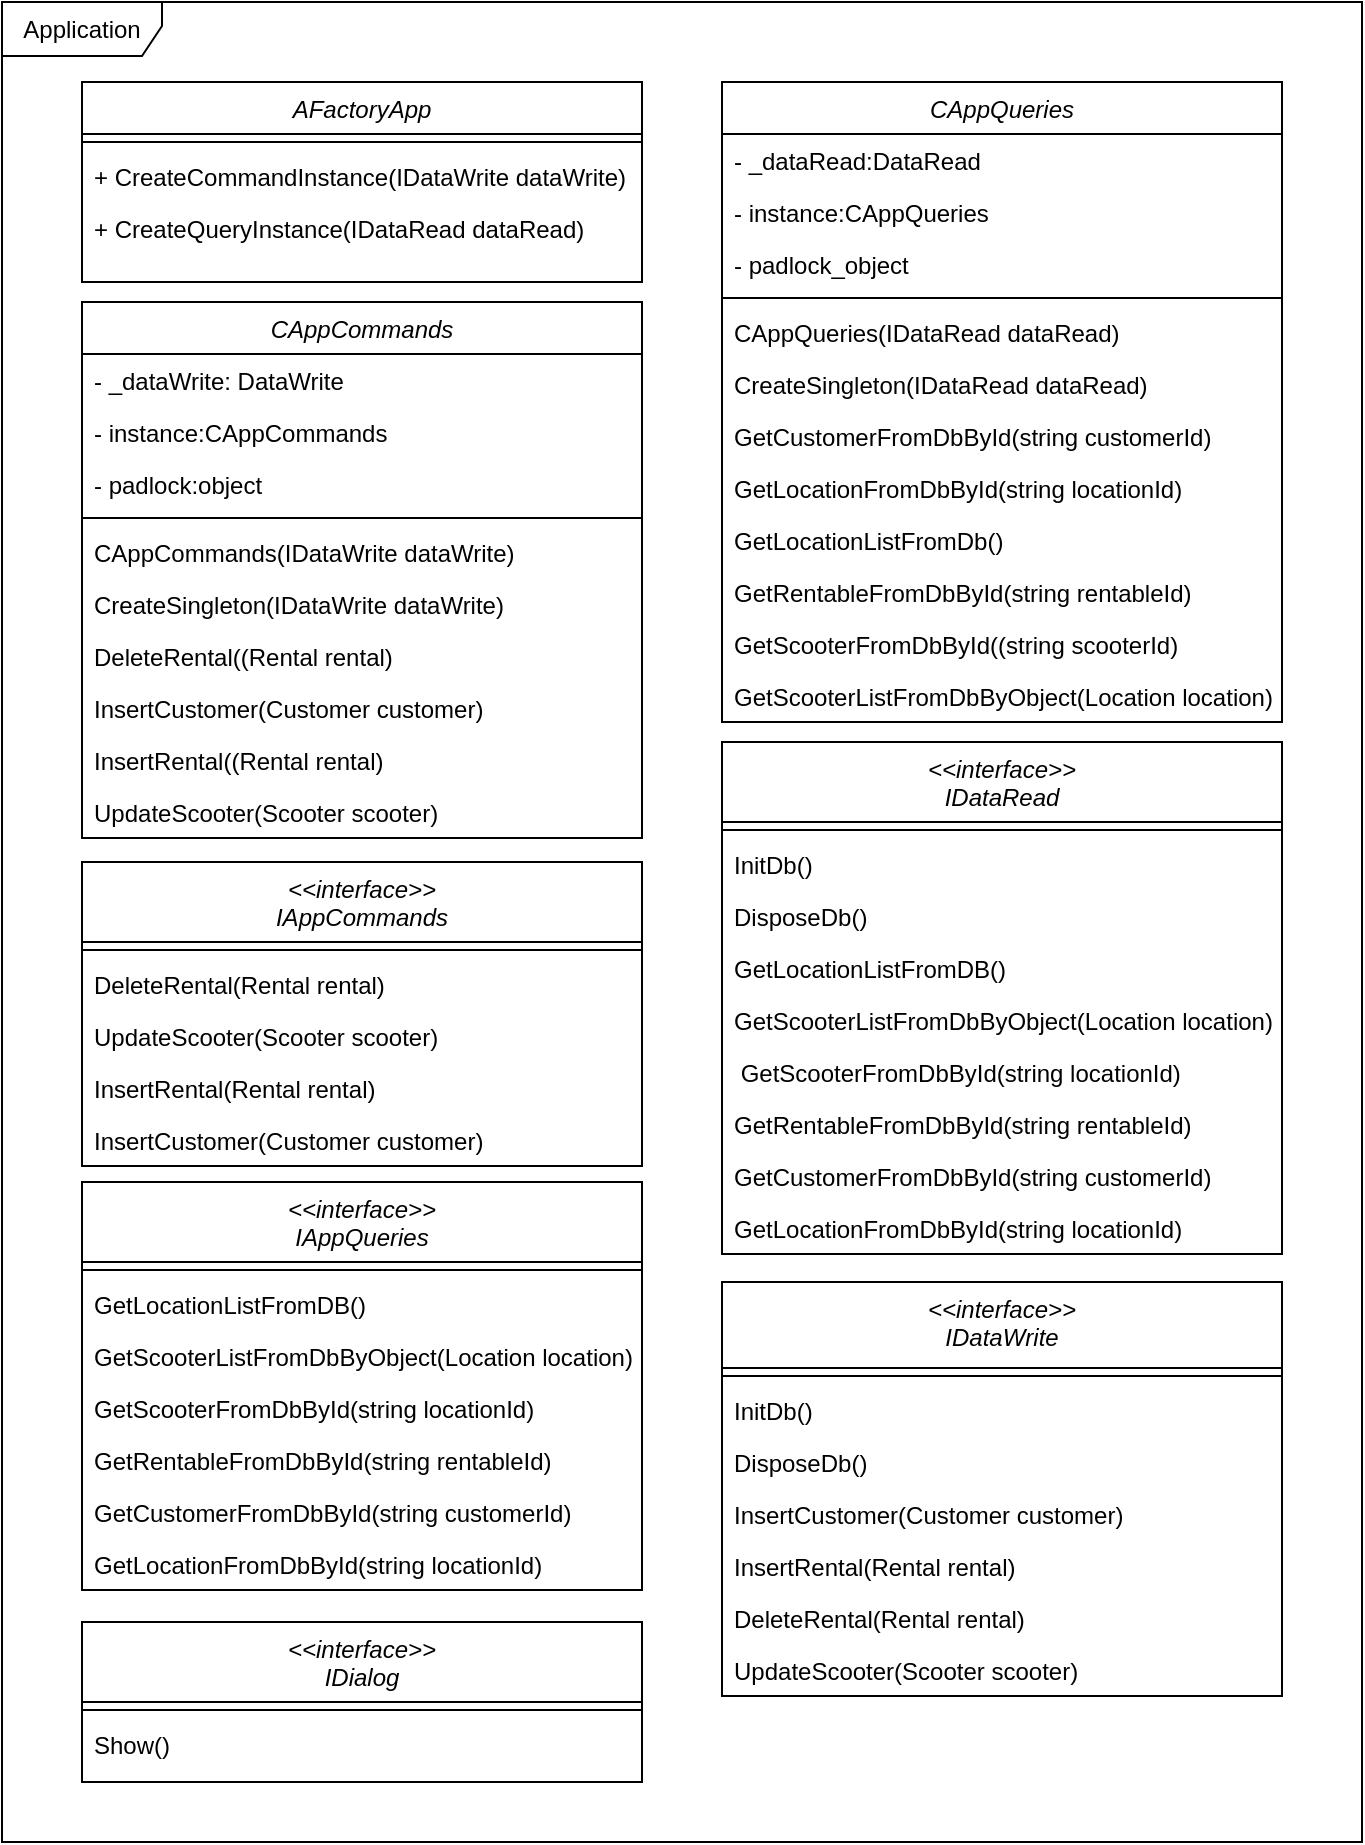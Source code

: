 <mxfile version="16.5.1" type="device"><diagram id="C5RBs43oDa-KdzZeNtuy" name="Page-1"><mxGraphModel dx="1550" dy="948" grid="1" gridSize="10" guides="1" tooltips="1" connect="1" arrows="1" fold="1" page="1" pageScale="1" pageWidth="827" pageHeight="1169" math="0" shadow="0"><root><mxCell id="WIyWlLk6GJQsqaUBKTNV-0"/><mxCell id="WIyWlLk6GJQsqaUBKTNV-1" parent="WIyWlLk6GJQsqaUBKTNV-0"/><mxCell id="zkfFHV4jXpPFQw0GAbJ--0" value="&lt;&lt;interface&gt;&gt;&#10;IDataRead" style="swimlane;fontStyle=2;align=center;verticalAlign=top;childLayout=stackLayout;horizontal=1;startSize=40;horizontalStack=0;resizeParent=1;resizeLast=0;collapsible=1;marginBottom=0;rounded=0;shadow=0;strokeWidth=1;" parent="WIyWlLk6GJQsqaUBKTNV-1" vertex="1"><mxGeometry x="360" y="370" width="280" height="256" as="geometry"><mxRectangle x="230" y="140" width="160" height="26" as="alternateBounds"/></mxGeometry></mxCell><mxCell id="zkfFHV4jXpPFQw0GAbJ--4" value="" style="line;html=1;strokeWidth=1;align=left;verticalAlign=middle;spacingTop=-1;spacingLeft=3;spacingRight=3;rotatable=0;labelPosition=right;points=[];portConstraint=eastwest;" parent="zkfFHV4jXpPFQw0GAbJ--0" vertex="1"><mxGeometry y="40" width="280" height="8" as="geometry"/></mxCell><mxCell id="zkfFHV4jXpPFQw0GAbJ--5" value="InitDb()" style="text;align=left;verticalAlign=top;spacingLeft=4;spacingRight=4;overflow=hidden;rotatable=0;points=[[0,0.5],[1,0.5]];portConstraint=eastwest;" parent="zkfFHV4jXpPFQw0GAbJ--0" vertex="1"><mxGeometry y="48" width="280" height="26" as="geometry"/></mxCell><mxCell id="2GCp_JfbpXAyJiQi5kb_-14" value="DisposeDb()" style="text;align=left;verticalAlign=top;spacingLeft=4;spacingRight=4;overflow=hidden;rotatable=0;points=[[0,0.5],[1,0.5]];portConstraint=eastwest;" vertex="1" parent="zkfFHV4jXpPFQw0GAbJ--0"><mxGeometry y="74" width="280" height="26" as="geometry"/></mxCell><mxCell id="2GCp_JfbpXAyJiQi5kb_-15" value="GetLocationListFromDB()" style="text;align=left;verticalAlign=top;spacingLeft=4;spacingRight=4;overflow=hidden;rotatable=0;points=[[0,0.5],[1,0.5]];portConstraint=eastwest;" vertex="1" parent="zkfFHV4jXpPFQw0GAbJ--0"><mxGeometry y="100" width="280" height="26" as="geometry"/></mxCell><mxCell id="2GCp_JfbpXAyJiQi5kb_-16" value="GetScooterListFromDbByObject(Location location)" style="text;align=left;verticalAlign=top;spacingLeft=4;spacingRight=4;overflow=hidden;rotatable=0;points=[[0,0.5],[1,0.5]];portConstraint=eastwest;" vertex="1" parent="zkfFHV4jXpPFQw0GAbJ--0"><mxGeometry y="126" width="280" height="26" as="geometry"/></mxCell><mxCell id="2GCp_JfbpXAyJiQi5kb_-17" value=" GetScooterFromDbById(string locationId)" style="text;align=left;verticalAlign=top;spacingLeft=4;spacingRight=4;overflow=hidden;rotatable=0;points=[[0,0.5],[1,0.5]];portConstraint=eastwest;" vertex="1" parent="zkfFHV4jXpPFQw0GAbJ--0"><mxGeometry y="152" width="280" height="26" as="geometry"/></mxCell><mxCell id="2GCp_JfbpXAyJiQi5kb_-18" value="GetRentableFromDbById(string rentableId)" style="text;align=left;verticalAlign=top;spacingLeft=4;spacingRight=4;overflow=hidden;rotatable=0;points=[[0,0.5],[1,0.5]];portConstraint=eastwest;" vertex="1" parent="zkfFHV4jXpPFQw0GAbJ--0"><mxGeometry y="178" width="280" height="26" as="geometry"/></mxCell><mxCell id="2GCp_JfbpXAyJiQi5kb_-19" value="GetCustomerFromDbById(string customerId)" style="text;align=left;verticalAlign=top;spacingLeft=4;spacingRight=4;overflow=hidden;rotatable=0;points=[[0,0.5],[1,0.5]];portConstraint=eastwest;" vertex="1" parent="zkfFHV4jXpPFQw0GAbJ--0"><mxGeometry y="204" width="280" height="26" as="geometry"/></mxCell><mxCell id="2GCp_JfbpXAyJiQi5kb_-20" value="GetLocationFromDbById(string locationId)" style="text;align=left;verticalAlign=top;spacingLeft=4;spacingRight=4;overflow=hidden;rotatable=0;points=[[0,0.5],[1,0.5]];portConstraint=eastwest;" vertex="1" parent="zkfFHV4jXpPFQw0GAbJ--0"><mxGeometry y="230" width="280" height="26" as="geometry"/></mxCell><mxCell id="UpxQK8jyaF3bZP_mOwA_-0" value="AFactoryApp" style="swimlane;fontStyle=2;align=center;verticalAlign=top;childLayout=stackLayout;horizontal=1;startSize=26;horizontalStack=0;resizeParent=1;resizeLast=0;collapsible=1;marginBottom=0;rounded=0;shadow=0;strokeWidth=1;" parent="WIyWlLk6GJQsqaUBKTNV-1" vertex="1"><mxGeometry x="40" y="40" width="280" height="100" as="geometry"><mxRectangle x="230" y="140" width="160" height="26" as="alternateBounds"/></mxGeometry></mxCell><mxCell id="UpxQK8jyaF3bZP_mOwA_-4" value="" style="line;html=1;strokeWidth=1;align=left;verticalAlign=middle;spacingTop=-1;spacingLeft=3;spacingRight=3;rotatable=0;labelPosition=right;points=[];portConstraint=eastwest;" parent="UpxQK8jyaF3bZP_mOwA_-0" vertex="1"><mxGeometry y="26" width="280" height="8" as="geometry"/></mxCell><mxCell id="UpxQK8jyaF3bZP_mOwA_-5" value="+ CreateCommandInstance(IDataWrite dataWrite)" style="text;align=left;verticalAlign=top;spacingLeft=4;spacingRight=4;overflow=hidden;rotatable=0;points=[[0,0.5],[1,0.5]];portConstraint=eastwest;" parent="UpxQK8jyaF3bZP_mOwA_-0" vertex="1"><mxGeometry y="34" width="280" height="26" as="geometry"/></mxCell><mxCell id="2GCp_JfbpXAyJiQi5kb_-0" value="+ CreateQueryInstance(IDataRead dataRead)" style="text;align=left;verticalAlign=top;spacingLeft=4;spacingRight=4;overflow=hidden;rotatable=0;points=[[0,0.5],[1,0.5]];portConstraint=eastwest;" vertex="1" parent="UpxQK8jyaF3bZP_mOwA_-0"><mxGeometry y="60" width="280" height="26" as="geometry"/></mxCell><mxCell id="UpxQK8jyaF3bZP_mOwA_-6" value="&lt;&lt;interface&gt;&gt;&#10;IAppCommands" style="swimlane;fontStyle=2;align=center;verticalAlign=top;childLayout=stackLayout;horizontal=1;startSize=40;horizontalStack=0;resizeParent=1;resizeLast=0;collapsible=1;marginBottom=0;rounded=0;shadow=0;strokeWidth=1;" parent="WIyWlLk6GJQsqaUBKTNV-1" vertex="1"><mxGeometry x="40" y="430" width="280" height="152" as="geometry"><mxRectangle x="230" y="140" width="160" height="26" as="alternateBounds"/></mxGeometry></mxCell><mxCell id="UpxQK8jyaF3bZP_mOwA_-10" value="" style="line;html=1;strokeWidth=1;align=left;verticalAlign=middle;spacingTop=-1;spacingLeft=3;spacingRight=3;rotatable=0;labelPosition=right;points=[];portConstraint=eastwest;" parent="UpxQK8jyaF3bZP_mOwA_-6" vertex="1"><mxGeometry y="40" width="280" height="8" as="geometry"/></mxCell><mxCell id="UpxQK8jyaF3bZP_mOwA_-11" value="DeleteRental(Rental rental)" style="text;align=left;verticalAlign=top;spacingLeft=4;spacingRight=4;overflow=hidden;rotatable=0;points=[[0,0.5],[1,0.5]];portConstraint=eastwest;" parent="UpxQK8jyaF3bZP_mOwA_-6" vertex="1"><mxGeometry y="48" width="280" height="26" as="geometry"/></mxCell><mxCell id="2GCp_JfbpXAyJiQi5kb_-1" value="UpdateScooter(Scooter scooter)" style="text;align=left;verticalAlign=top;spacingLeft=4;spacingRight=4;overflow=hidden;rotatable=0;points=[[0,0.5],[1,0.5]];portConstraint=eastwest;" vertex="1" parent="UpxQK8jyaF3bZP_mOwA_-6"><mxGeometry y="74" width="280" height="26" as="geometry"/></mxCell><mxCell id="2GCp_JfbpXAyJiQi5kb_-2" value="InsertRental(Rental rental)" style="text;align=left;verticalAlign=top;spacingLeft=4;spacingRight=4;overflow=hidden;rotatable=0;points=[[0,0.5],[1,0.5]];portConstraint=eastwest;" vertex="1" parent="UpxQK8jyaF3bZP_mOwA_-6"><mxGeometry y="100" width="280" height="26" as="geometry"/></mxCell><mxCell id="2GCp_JfbpXAyJiQi5kb_-3" value="InsertCustomer(Customer customer)" style="text;align=left;verticalAlign=top;spacingLeft=4;spacingRight=4;overflow=hidden;rotatable=0;points=[[0,0.5],[1,0.5]];portConstraint=eastwest;" vertex="1" parent="UpxQK8jyaF3bZP_mOwA_-6"><mxGeometry y="126" width="280" height="26" as="geometry"/></mxCell><mxCell id="UpxQK8jyaF3bZP_mOwA_-12" value="&lt;&lt;interface&gt;&gt;&#10;IDataWrite" style="swimlane;fontStyle=2;align=center;verticalAlign=top;childLayout=stackLayout;horizontal=1;startSize=43;horizontalStack=0;resizeParent=1;resizeLast=0;collapsible=1;marginBottom=0;rounded=0;shadow=0;strokeWidth=1;" parent="WIyWlLk6GJQsqaUBKTNV-1" vertex="1"><mxGeometry x="360" y="640" width="280" height="207" as="geometry"><mxRectangle x="230" y="140" width="160" height="26" as="alternateBounds"/></mxGeometry></mxCell><mxCell id="UpxQK8jyaF3bZP_mOwA_-16" value="" style="line;html=1;strokeWidth=1;align=left;verticalAlign=middle;spacingTop=-1;spacingLeft=3;spacingRight=3;rotatable=0;labelPosition=right;points=[];portConstraint=eastwest;" parent="UpxQK8jyaF3bZP_mOwA_-12" vertex="1"><mxGeometry y="43" width="280" height="8" as="geometry"/></mxCell><mxCell id="UpxQK8jyaF3bZP_mOwA_-17" value="InitDb()" style="text;align=left;verticalAlign=top;spacingLeft=4;spacingRight=4;overflow=hidden;rotatable=0;points=[[0,0.5],[1,0.5]];portConstraint=eastwest;" parent="UpxQK8jyaF3bZP_mOwA_-12" vertex="1"><mxGeometry y="51" width="280" height="26" as="geometry"/></mxCell><mxCell id="2GCp_JfbpXAyJiQi5kb_-4" value="DisposeDb()" style="text;align=left;verticalAlign=top;spacingLeft=4;spacingRight=4;overflow=hidden;rotatable=0;points=[[0,0.5],[1,0.5]];portConstraint=eastwest;" vertex="1" parent="UpxQK8jyaF3bZP_mOwA_-12"><mxGeometry y="77" width="280" height="26" as="geometry"/></mxCell><mxCell id="2GCp_JfbpXAyJiQi5kb_-5" value="InsertCustomer(Customer customer)" style="text;align=left;verticalAlign=top;spacingLeft=4;spacingRight=4;overflow=hidden;rotatable=0;points=[[0,0.5],[1,0.5]];portConstraint=eastwest;" vertex="1" parent="UpxQK8jyaF3bZP_mOwA_-12"><mxGeometry y="103" width="280" height="26" as="geometry"/></mxCell><mxCell id="2GCp_JfbpXAyJiQi5kb_-6" value="InsertRental(Rental rental)" style="text;align=left;verticalAlign=top;spacingLeft=4;spacingRight=4;overflow=hidden;rotatable=0;points=[[0,0.5],[1,0.5]];portConstraint=eastwest;" vertex="1" parent="UpxQK8jyaF3bZP_mOwA_-12"><mxGeometry y="129" width="280" height="26" as="geometry"/></mxCell><mxCell id="2GCp_JfbpXAyJiQi5kb_-7" value="DeleteRental(Rental rental)" style="text;align=left;verticalAlign=top;spacingLeft=4;spacingRight=4;overflow=hidden;rotatable=0;points=[[0,0.5],[1,0.5]];portConstraint=eastwest;" vertex="1" parent="UpxQK8jyaF3bZP_mOwA_-12"><mxGeometry y="155" width="280" height="26" as="geometry"/></mxCell><mxCell id="2GCp_JfbpXAyJiQi5kb_-8" value="UpdateScooter(Scooter scooter)" style="text;align=left;verticalAlign=top;spacingLeft=4;spacingRight=4;overflow=hidden;rotatable=0;points=[[0,0.5],[1,0.5]];portConstraint=eastwest;" vertex="1" parent="UpxQK8jyaF3bZP_mOwA_-12"><mxGeometry y="181" width="280" height="26" as="geometry"/></mxCell><mxCell id="UpxQK8jyaF3bZP_mOwA_-18" value="&lt;&lt;interface&gt;&gt;&#10;IAppQueries" style="swimlane;fontStyle=2;align=center;verticalAlign=top;childLayout=stackLayout;horizontal=1;startSize=40;horizontalStack=0;resizeParent=1;resizeLast=0;collapsible=1;marginBottom=0;rounded=0;shadow=0;strokeWidth=1;" parent="WIyWlLk6GJQsqaUBKTNV-1" vertex="1"><mxGeometry x="40" y="590" width="280" height="204" as="geometry"><mxRectangle x="230" y="140" width="160" height="26" as="alternateBounds"/></mxGeometry></mxCell><mxCell id="UpxQK8jyaF3bZP_mOwA_-22" value="" style="line;html=1;strokeWidth=1;align=left;verticalAlign=middle;spacingTop=-1;spacingLeft=3;spacingRight=3;rotatable=0;labelPosition=right;points=[];portConstraint=eastwest;" parent="UpxQK8jyaF3bZP_mOwA_-18" vertex="1"><mxGeometry y="40" width="280" height="8" as="geometry"/></mxCell><mxCell id="UpxQK8jyaF3bZP_mOwA_-23" value="GetLocationListFromDB()" style="text;align=left;verticalAlign=top;spacingLeft=4;spacingRight=4;overflow=hidden;rotatable=0;points=[[0,0.5],[1,0.5]];portConstraint=eastwest;" parent="UpxQK8jyaF3bZP_mOwA_-18" vertex="1"><mxGeometry y="48" width="280" height="26" as="geometry"/></mxCell><mxCell id="2GCp_JfbpXAyJiQi5kb_-9" value="GetScooterListFromDbByObject(Location location)" style="text;align=left;verticalAlign=top;spacingLeft=4;spacingRight=4;overflow=hidden;rotatable=0;points=[[0,0.5],[1,0.5]];portConstraint=eastwest;" vertex="1" parent="UpxQK8jyaF3bZP_mOwA_-18"><mxGeometry y="74" width="280" height="26" as="geometry"/></mxCell><mxCell id="2GCp_JfbpXAyJiQi5kb_-10" value="GetScooterFromDbById(string locationId)" style="text;align=left;verticalAlign=top;spacingLeft=4;spacingRight=4;overflow=hidden;rotatable=0;points=[[0,0.5],[1,0.5]];portConstraint=eastwest;" vertex="1" parent="UpxQK8jyaF3bZP_mOwA_-18"><mxGeometry y="100" width="280" height="26" as="geometry"/></mxCell><mxCell id="2GCp_JfbpXAyJiQi5kb_-11" value="GetRentableFromDbById(string rentableId)" style="text;align=left;verticalAlign=top;spacingLeft=4;spacingRight=4;overflow=hidden;rotatable=0;points=[[0,0.5],[1,0.5]];portConstraint=eastwest;" vertex="1" parent="UpxQK8jyaF3bZP_mOwA_-18"><mxGeometry y="126" width="280" height="26" as="geometry"/></mxCell><mxCell id="2GCp_JfbpXAyJiQi5kb_-12" value="GetCustomerFromDbById(string customerId)" style="text;align=left;verticalAlign=top;spacingLeft=4;spacingRight=4;overflow=hidden;rotatable=0;points=[[0,0.5],[1,0.5]];portConstraint=eastwest;" vertex="1" parent="UpxQK8jyaF3bZP_mOwA_-18"><mxGeometry y="152" width="280" height="26" as="geometry"/></mxCell><mxCell id="2GCp_JfbpXAyJiQi5kb_-13" value="GetLocationFromDbById(string locationId)" style="text;align=left;verticalAlign=top;spacingLeft=4;spacingRight=4;overflow=hidden;rotatable=0;points=[[0,0.5],[1,0.5]];portConstraint=eastwest;" vertex="1" parent="UpxQK8jyaF3bZP_mOwA_-18"><mxGeometry y="178" width="280" height="26" as="geometry"/></mxCell><mxCell id="UpxQK8jyaF3bZP_mOwA_-24" value="&lt;&lt;interface&gt;&gt;&#10;IDialog" style="swimlane;fontStyle=2;align=center;verticalAlign=top;childLayout=stackLayout;horizontal=1;startSize=40;horizontalStack=0;resizeParent=1;resizeLast=0;collapsible=1;marginBottom=0;rounded=0;shadow=0;strokeWidth=1;" parent="WIyWlLk6GJQsqaUBKTNV-1" vertex="1"><mxGeometry x="40" y="810" width="280" height="80" as="geometry"><mxRectangle x="230" y="140" width="160" height="26" as="alternateBounds"/></mxGeometry></mxCell><mxCell id="UpxQK8jyaF3bZP_mOwA_-28" value="" style="line;html=1;strokeWidth=1;align=left;verticalAlign=middle;spacingTop=-1;spacingLeft=3;spacingRight=3;rotatable=0;labelPosition=right;points=[];portConstraint=eastwest;" parent="UpxQK8jyaF3bZP_mOwA_-24" vertex="1"><mxGeometry y="40" width="280" height="8" as="geometry"/></mxCell><mxCell id="UpxQK8jyaF3bZP_mOwA_-29" value="Show()" style="text;align=left;verticalAlign=top;spacingLeft=4;spacingRight=4;overflow=hidden;rotatable=0;points=[[0,0.5],[1,0.5]];portConstraint=eastwest;" parent="UpxQK8jyaF3bZP_mOwA_-24" vertex="1"><mxGeometry y="48" width="280" height="26" as="geometry"/></mxCell><mxCell id="UpxQK8jyaF3bZP_mOwA_-30" value="CAppCommands" style="swimlane;fontStyle=2;align=center;verticalAlign=top;childLayout=stackLayout;horizontal=1;startSize=26;horizontalStack=0;resizeParent=1;resizeLast=0;collapsible=1;marginBottom=0;rounded=0;shadow=0;strokeWidth=1;" parent="WIyWlLk6GJQsqaUBKTNV-1" vertex="1"><mxGeometry x="40" y="150" width="280" height="268" as="geometry"><mxRectangle x="230" y="140" width="160" height="26" as="alternateBounds"/></mxGeometry></mxCell><mxCell id="UpxQK8jyaF3bZP_mOwA_-31" value="- _dataWrite: DataWrite" style="text;align=left;verticalAlign=top;spacingLeft=4;spacingRight=4;overflow=hidden;rotatable=0;points=[[0,0.5],[1,0.5]];portConstraint=eastwest;" parent="UpxQK8jyaF3bZP_mOwA_-30" vertex="1"><mxGeometry y="26" width="280" height="26" as="geometry"/></mxCell><mxCell id="UpxQK8jyaF3bZP_mOwA_-32" value="- instance:CAppCommands" style="text;align=left;verticalAlign=top;spacingLeft=4;spacingRight=4;overflow=hidden;rotatable=0;points=[[0,0.5],[1,0.5]];portConstraint=eastwest;rounded=0;shadow=0;html=0;" parent="UpxQK8jyaF3bZP_mOwA_-30" vertex="1"><mxGeometry y="52" width="280" height="26" as="geometry"/></mxCell><mxCell id="UpxQK8jyaF3bZP_mOwA_-33" value="- padlock:object" style="text;align=left;verticalAlign=top;spacingLeft=4;spacingRight=4;overflow=hidden;rotatable=0;points=[[0,0.5],[1,0.5]];portConstraint=eastwest;rounded=0;shadow=0;html=0;" parent="UpxQK8jyaF3bZP_mOwA_-30" vertex="1"><mxGeometry y="78" width="280" height="26" as="geometry"/></mxCell><mxCell id="UpxQK8jyaF3bZP_mOwA_-34" value="" style="line;html=1;strokeWidth=1;align=left;verticalAlign=middle;spacingTop=-1;spacingLeft=3;spacingRight=3;rotatable=0;labelPosition=right;points=[];portConstraint=eastwest;" parent="UpxQK8jyaF3bZP_mOwA_-30" vertex="1"><mxGeometry y="104" width="280" height="8" as="geometry"/></mxCell><mxCell id="UpxQK8jyaF3bZP_mOwA_-35" value="CAppCommands(IDataWrite dataWrite)" style="text;align=left;verticalAlign=top;spacingLeft=4;spacingRight=4;overflow=hidden;rotatable=0;points=[[0,0.5],[1,0.5]];portConstraint=eastwest;" parent="UpxQK8jyaF3bZP_mOwA_-30" vertex="1"><mxGeometry y="112" width="280" height="26" as="geometry"/></mxCell><mxCell id="2GCp_JfbpXAyJiQi5kb_-21" value="CreateSingleton(IDataWrite dataWrite)" style="text;align=left;verticalAlign=top;spacingLeft=4;spacingRight=4;overflow=hidden;rotatable=0;points=[[0,0.5],[1,0.5]];portConstraint=eastwest;" vertex="1" parent="UpxQK8jyaF3bZP_mOwA_-30"><mxGeometry y="138" width="280" height="26" as="geometry"/></mxCell><mxCell id="2GCp_JfbpXAyJiQi5kb_-22" value="DeleteRental((Rental rental)" style="text;align=left;verticalAlign=top;spacingLeft=4;spacingRight=4;overflow=hidden;rotatable=0;points=[[0,0.5],[1,0.5]];portConstraint=eastwest;" vertex="1" parent="UpxQK8jyaF3bZP_mOwA_-30"><mxGeometry y="164" width="280" height="26" as="geometry"/></mxCell><mxCell id="2GCp_JfbpXAyJiQi5kb_-23" value="InsertCustomer(Customer customer)" style="text;align=left;verticalAlign=top;spacingLeft=4;spacingRight=4;overflow=hidden;rotatable=0;points=[[0,0.5],[1,0.5]];portConstraint=eastwest;" vertex="1" parent="UpxQK8jyaF3bZP_mOwA_-30"><mxGeometry y="190" width="280" height="26" as="geometry"/></mxCell><mxCell id="2GCp_JfbpXAyJiQi5kb_-24" value="InsertRental((Rental rental)" style="text;align=left;verticalAlign=top;spacingLeft=4;spacingRight=4;overflow=hidden;rotatable=0;points=[[0,0.5],[1,0.5]];portConstraint=eastwest;" vertex="1" parent="UpxQK8jyaF3bZP_mOwA_-30"><mxGeometry y="216" width="280" height="26" as="geometry"/></mxCell><mxCell id="2GCp_JfbpXAyJiQi5kb_-25" value="UpdateScooter(Scooter scooter)" style="text;align=left;verticalAlign=top;spacingLeft=4;spacingRight=4;overflow=hidden;rotatable=0;points=[[0,0.5],[1,0.5]];portConstraint=eastwest;" vertex="1" parent="UpxQK8jyaF3bZP_mOwA_-30"><mxGeometry y="242" width="280" height="26" as="geometry"/></mxCell><mxCell id="UpxQK8jyaF3bZP_mOwA_-36" value="CAppQueries" style="swimlane;fontStyle=2;align=center;verticalAlign=top;childLayout=stackLayout;horizontal=1;startSize=26;horizontalStack=0;resizeParent=1;resizeLast=0;collapsible=1;marginBottom=0;rounded=0;shadow=0;strokeWidth=1;" parent="WIyWlLk6GJQsqaUBKTNV-1" vertex="1"><mxGeometry x="360" y="40" width="280" height="320" as="geometry"><mxRectangle x="230" y="140" width="160" height="26" as="alternateBounds"/></mxGeometry></mxCell><mxCell id="UpxQK8jyaF3bZP_mOwA_-37" value="- _dataRead:DataRead" style="text;align=left;verticalAlign=top;spacingLeft=4;spacingRight=4;overflow=hidden;rotatable=0;points=[[0,0.5],[1,0.5]];portConstraint=eastwest;" parent="UpxQK8jyaF3bZP_mOwA_-36" vertex="1"><mxGeometry y="26" width="280" height="26" as="geometry"/></mxCell><mxCell id="UpxQK8jyaF3bZP_mOwA_-38" value="- instance:CAppQueries" style="text;align=left;verticalAlign=top;spacingLeft=4;spacingRight=4;overflow=hidden;rotatable=0;points=[[0,0.5],[1,0.5]];portConstraint=eastwest;rounded=0;shadow=0;html=0;" parent="UpxQK8jyaF3bZP_mOwA_-36" vertex="1"><mxGeometry y="52" width="280" height="26" as="geometry"/></mxCell><mxCell id="UpxQK8jyaF3bZP_mOwA_-39" value="- padlock_object" style="text;align=left;verticalAlign=top;spacingLeft=4;spacingRight=4;overflow=hidden;rotatable=0;points=[[0,0.5],[1,0.5]];portConstraint=eastwest;rounded=0;shadow=0;html=0;" parent="UpxQK8jyaF3bZP_mOwA_-36" vertex="1"><mxGeometry y="78" width="280" height="26" as="geometry"/></mxCell><mxCell id="UpxQK8jyaF3bZP_mOwA_-40" value="" style="line;html=1;strokeWidth=1;align=left;verticalAlign=middle;spacingTop=-1;spacingLeft=3;spacingRight=3;rotatable=0;labelPosition=right;points=[];portConstraint=eastwest;" parent="UpxQK8jyaF3bZP_mOwA_-36" vertex="1"><mxGeometry y="104" width="280" height="8" as="geometry"/></mxCell><mxCell id="UpxQK8jyaF3bZP_mOwA_-41" value="CAppQueries(IDataRead dataRead)" style="text;align=left;verticalAlign=top;spacingLeft=4;spacingRight=4;overflow=hidden;rotatable=0;points=[[0,0.5],[1,0.5]];portConstraint=eastwest;" parent="UpxQK8jyaF3bZP_mOwA_-36" vertex="1"><mxGeometry y="112" width="280" height="26" as="geometry"/></mxCell><mxCell id="2GCp_JfbpXAyJiQi5kb_-26" value="CreateSingleton(IDataRead dataRead)" style="text;align=left;verticalAlign=top;spacingLeft=4;spacingRight=4;overflow=hidden;rotatable=0;points=[[0,0.5],[1,0.5]];portConstraint=eastwest;" vertex="1" parent="UpxQK8jyaF3bZP_mOwA_-36"><mxGeometry y="138" width="280" height="26" as="geometry"/></mxCell><mxCell id="2GCp_JfbpXAyJiQi5kb_-27" value="GetCustomerFromDbById(string customerId)" style="text;align=left;verticalAlign=top;spacingLeft=4;spacingRight=4;overflow=hidden;rotatable=0;points=[[0,0.5],[1,0.5]];portConstraint=eastwest;" vertex="1" parent="UpxQK8jyaF3bZP_mOwA_-36"><mxGeometry y="164" width="280" height="26" as="geometry"/></mxCell><mxCell id="2GCp_JfbpXAyJiQi5kb_-28" value="GetLocationFromDbById(string locationId)" style="text;align=left;verticalAlign=top;spacingLeft=4;spacingRight=4;overflow=hidden;rotatable=0;points=[[0,0.5],[1,0.5]];portConstraint=eastwest;" vertex="1" parent="UpxQK8jyaF3bZP_mOwA_-36"><mxGeometry y="190" width="280" height="26" as="geometry"/></mxCell><mxCell id="2GCp_JfbpXAyJiQi5kb_-30" value="GetLocationListFromDb()" style="text;align=left;verticalAlign=top;spacingLeft=4;spacingRight=4;overflow=hidden;rotatable=0;points=[[0,0.5],[1,0.5]];portConstraint=eastwest;" vertex="1" parent="UpxQK8jyaF3bZP_mOwA_-36"><mxGeometry y="216" width="280" height="26" as="geometry"/></mxCell><mxCell id="2GCp_JfbpXAyJiQi5kb_-31" value="GetRentableFromDbById(string rentableId)" style="text;align=left;verticalAlign=top;spacingLeft=4;spacingRight=4;overflow=hidden;rotatable=0;points=[[0,0.5],[1,0.5]];portConstraint=eastwest;" vertex="1" parent="UpxQK8jyaF3bZP_mOwA_-36"><mxGeometry y="242" width="280" height="26" as="geometry"/></mxCell><mxCell id="2GCp_JfbpXAyJiQi5kb_-32" value="GetScooterFromDbById((string scooterId)" style="text;align=left;verticalAlign=top;spacingLeft=4;spacingRight=4;overflow=hidden;rotatable=0;points=[[0,0.5],[1,0.5]];portConstraint=eastwest;" vertex="1" parent="UpxQK8jyaF3bZP_mOwA_-36"><mxGeometry y="268" width="280" height="26" as="geometry"/></mxCell><mxCell id="2GCp_JfbpXAyJiQi5kb_-33" value="GetScooterListFromDbByObject(Location location)" style="text;align=left;verticalAlign=top;spacingLeft=4;spacingRight=4;overflow=hidden;rotatable=0;points=[[0,0.5],[1,0.5]];portConstraint=eastwest;" vertex="1" parent="UpxQK8jyaF3bZP_mOwA_-36"><mxGeometry y="294" width="280" height="26" as="geometry"/></mxCell><mxCell id="2GCp_JfbpXAyJiQi5kb_-34" value="Application" style="shape=umlFrame;whiteSpace=wrap;html=1;width=80;height=27;" vertex="1" parent="WIyWlLk6GJQsqaUBKTNV-1"><mxGeometry width="680" height="920" as="geometry"/></mxCell></root></mxGraphModel></diagram></mxfile>